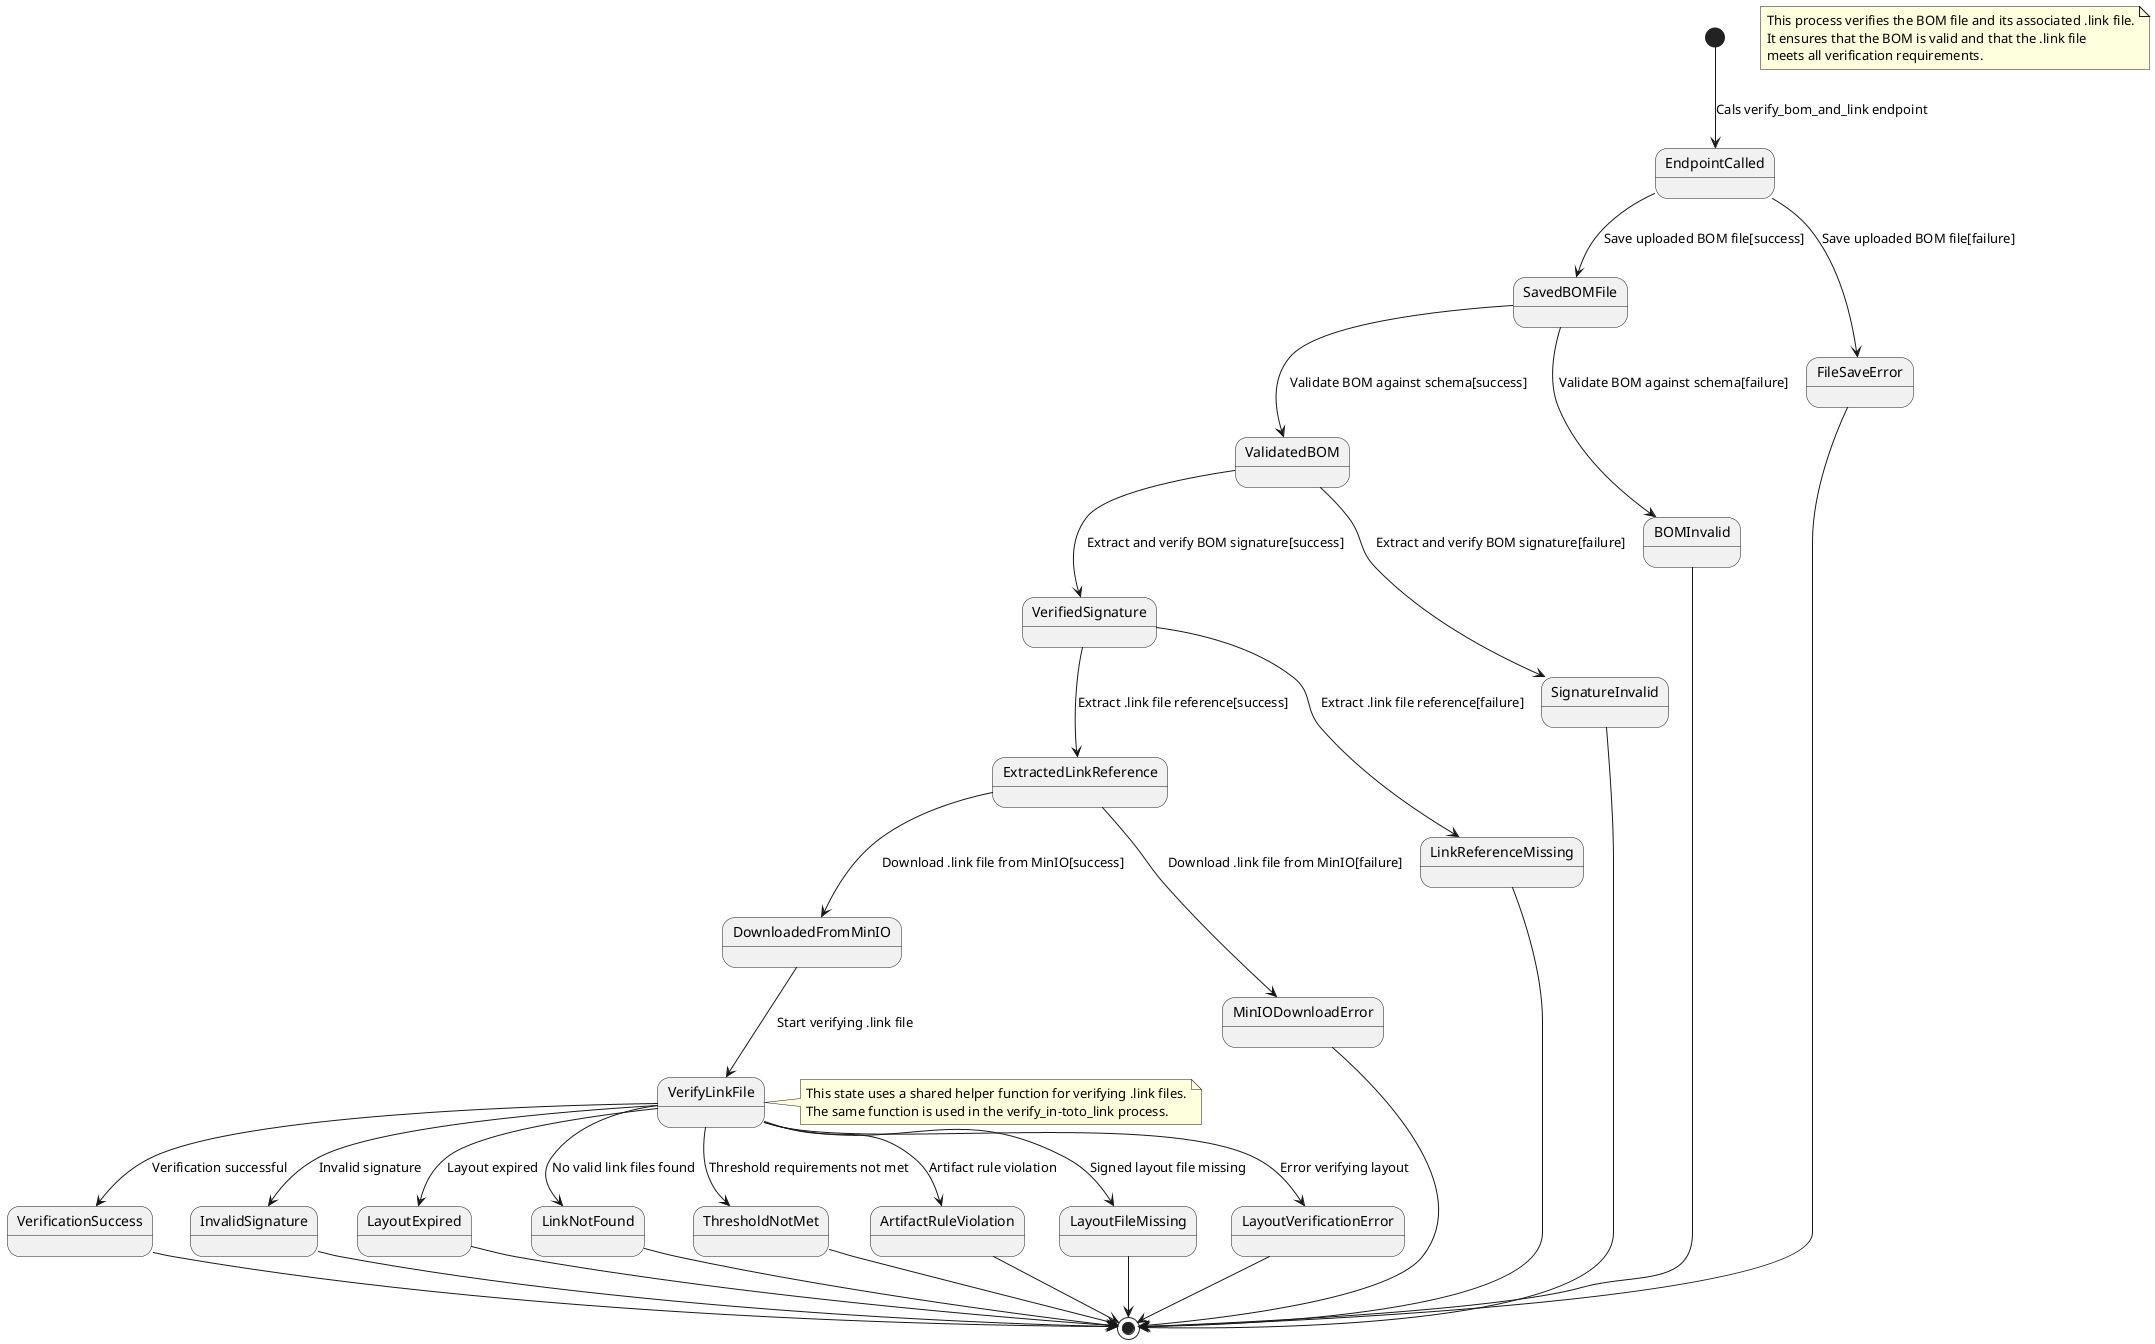 @startuml State Diagram: /verify_bom_and_link

note as N1
This process verifies the BOM file and its associated .link file.
It ensures that the BOM is valid and that the .link file
meets all verification requirements.
end note

[*] --> EndpointCalled : Cals verify_bom_and_link endpoint
EndpointCalled --> SavedBOMFile : Save uploaded BOM file[success]
EndpointCalled --> FileSaveError : Save uploaded BOM file[failure]

SavedBOMFile --> ValidatedBOM : Validate BOM against schema[success]
SavedBOMFile --> BOMInvalid : Validate BOM against schema[failure]
ValidatedBOM --> VerifiedSignature : Extract and verify BOM signature[success]
ValidatedBOM --> SignatureInvalid : Extract and verify BOM signature[failure]
VerifiedSignature --> ExtractedLinkReference : Extract .link file reference[success]
VerifiedSignature --> LinkReferenceMissing : Extract .link file reference[failure]
ExtractedLinkReference --> DownloadedFromMinIO : Download .link file from MinIO[success]
ExtractedLinkReference --> MinIODownloadError : Download .link file from MinIO[failure]
DownloadedFromMinIO --> VerifyLinkFile : Start verifying .link file

VerifyLinkFile --> VerificationSuccess : Verification successful
VerifyLinkFile --> InvalidSignature : Invalid signature
VerifyLinkFile --> LayoutExpired : Layout expired
VerifyLinkFile --> LinkNotFound : No valid link files found
VerifyLinkFile --> ThresholdNotMet : Threshold requirements not met
VerifyLinkFile --> ArtifactRuleViolation : Artifact rule violation
VerifyLinkFile --> LayoutFileMissing : Signed layout file missing
VerifyLinkFile --> LayoutVerificationError : Error verifying layout

note right of VerifyLinkFile
This state uses a shared helper function for verifying .link files.
The same function is used in the verify_in-toto_link process.
end note

FileSaveError --> [*]
BOMInvalid --> [*]
SignatureInvalid --> [*]
LinkReferenceMissing --> [*]
MinIODownloadError --> [*]


VerificationSuccess --> [*]
InvalidSignature --> [*]
LayoutExpired --> [*]
LinkNotFound --> [*]
ThresholdNotMet --> [*]
ArtifactRuleViolation --> [*]
LayoutFileMissing --> [*]
LayoutVerificationError --> [*]



@enduml